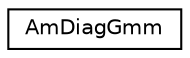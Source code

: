 digraph "Graphical Class Hierarchy"
{
  edge [fontname="Helvetica",fontsize="10",labelfontname="Helvetica",labelfontsize="10"];
  node [fontname="Helvetica",fontsize="10",shape=record];
  rankdir="LR";
  Node0 [label="AmDiagGmm",height=0.2,width=0.4,color="black", fillcolor="white", style="filled",URL="$classkaldi_1_1AmDiagGmm.html"];
}
